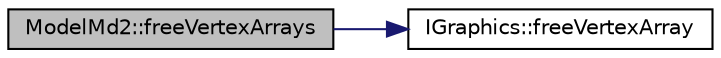 digraph "ModelMd2::freeVertexArrays"
{
 // LATEX_PDF_SIZE
  edge [fontname="Helvetica",fontsize="10",labelfontname="Helvetica",labelfontsize="10"];
  node [fontname="Helvetica",fontsize="10",shape=record];
  rankdir="LR";
  Node1 [label="ModelMd2::freeVertexArrays",height=0.2,width=0.4,color="black", fillcolor="grey75", style="filled", fontcolor="black",tooltip="Cleans up our vertex arrays..."];
  Node1 -> Node2 [color="midnightblue",fontsize="10",style="solid",fontname="Helvetica"];
  Node2 [label="IGraphics::freeVertexArray",height=0.2,width=0.4,color="black", fillcolor="white", style="filled",URL="$class_i_graphics.html#a2b0cefb87633a48cf09642f339cf6910",tooltip=" "];
}
